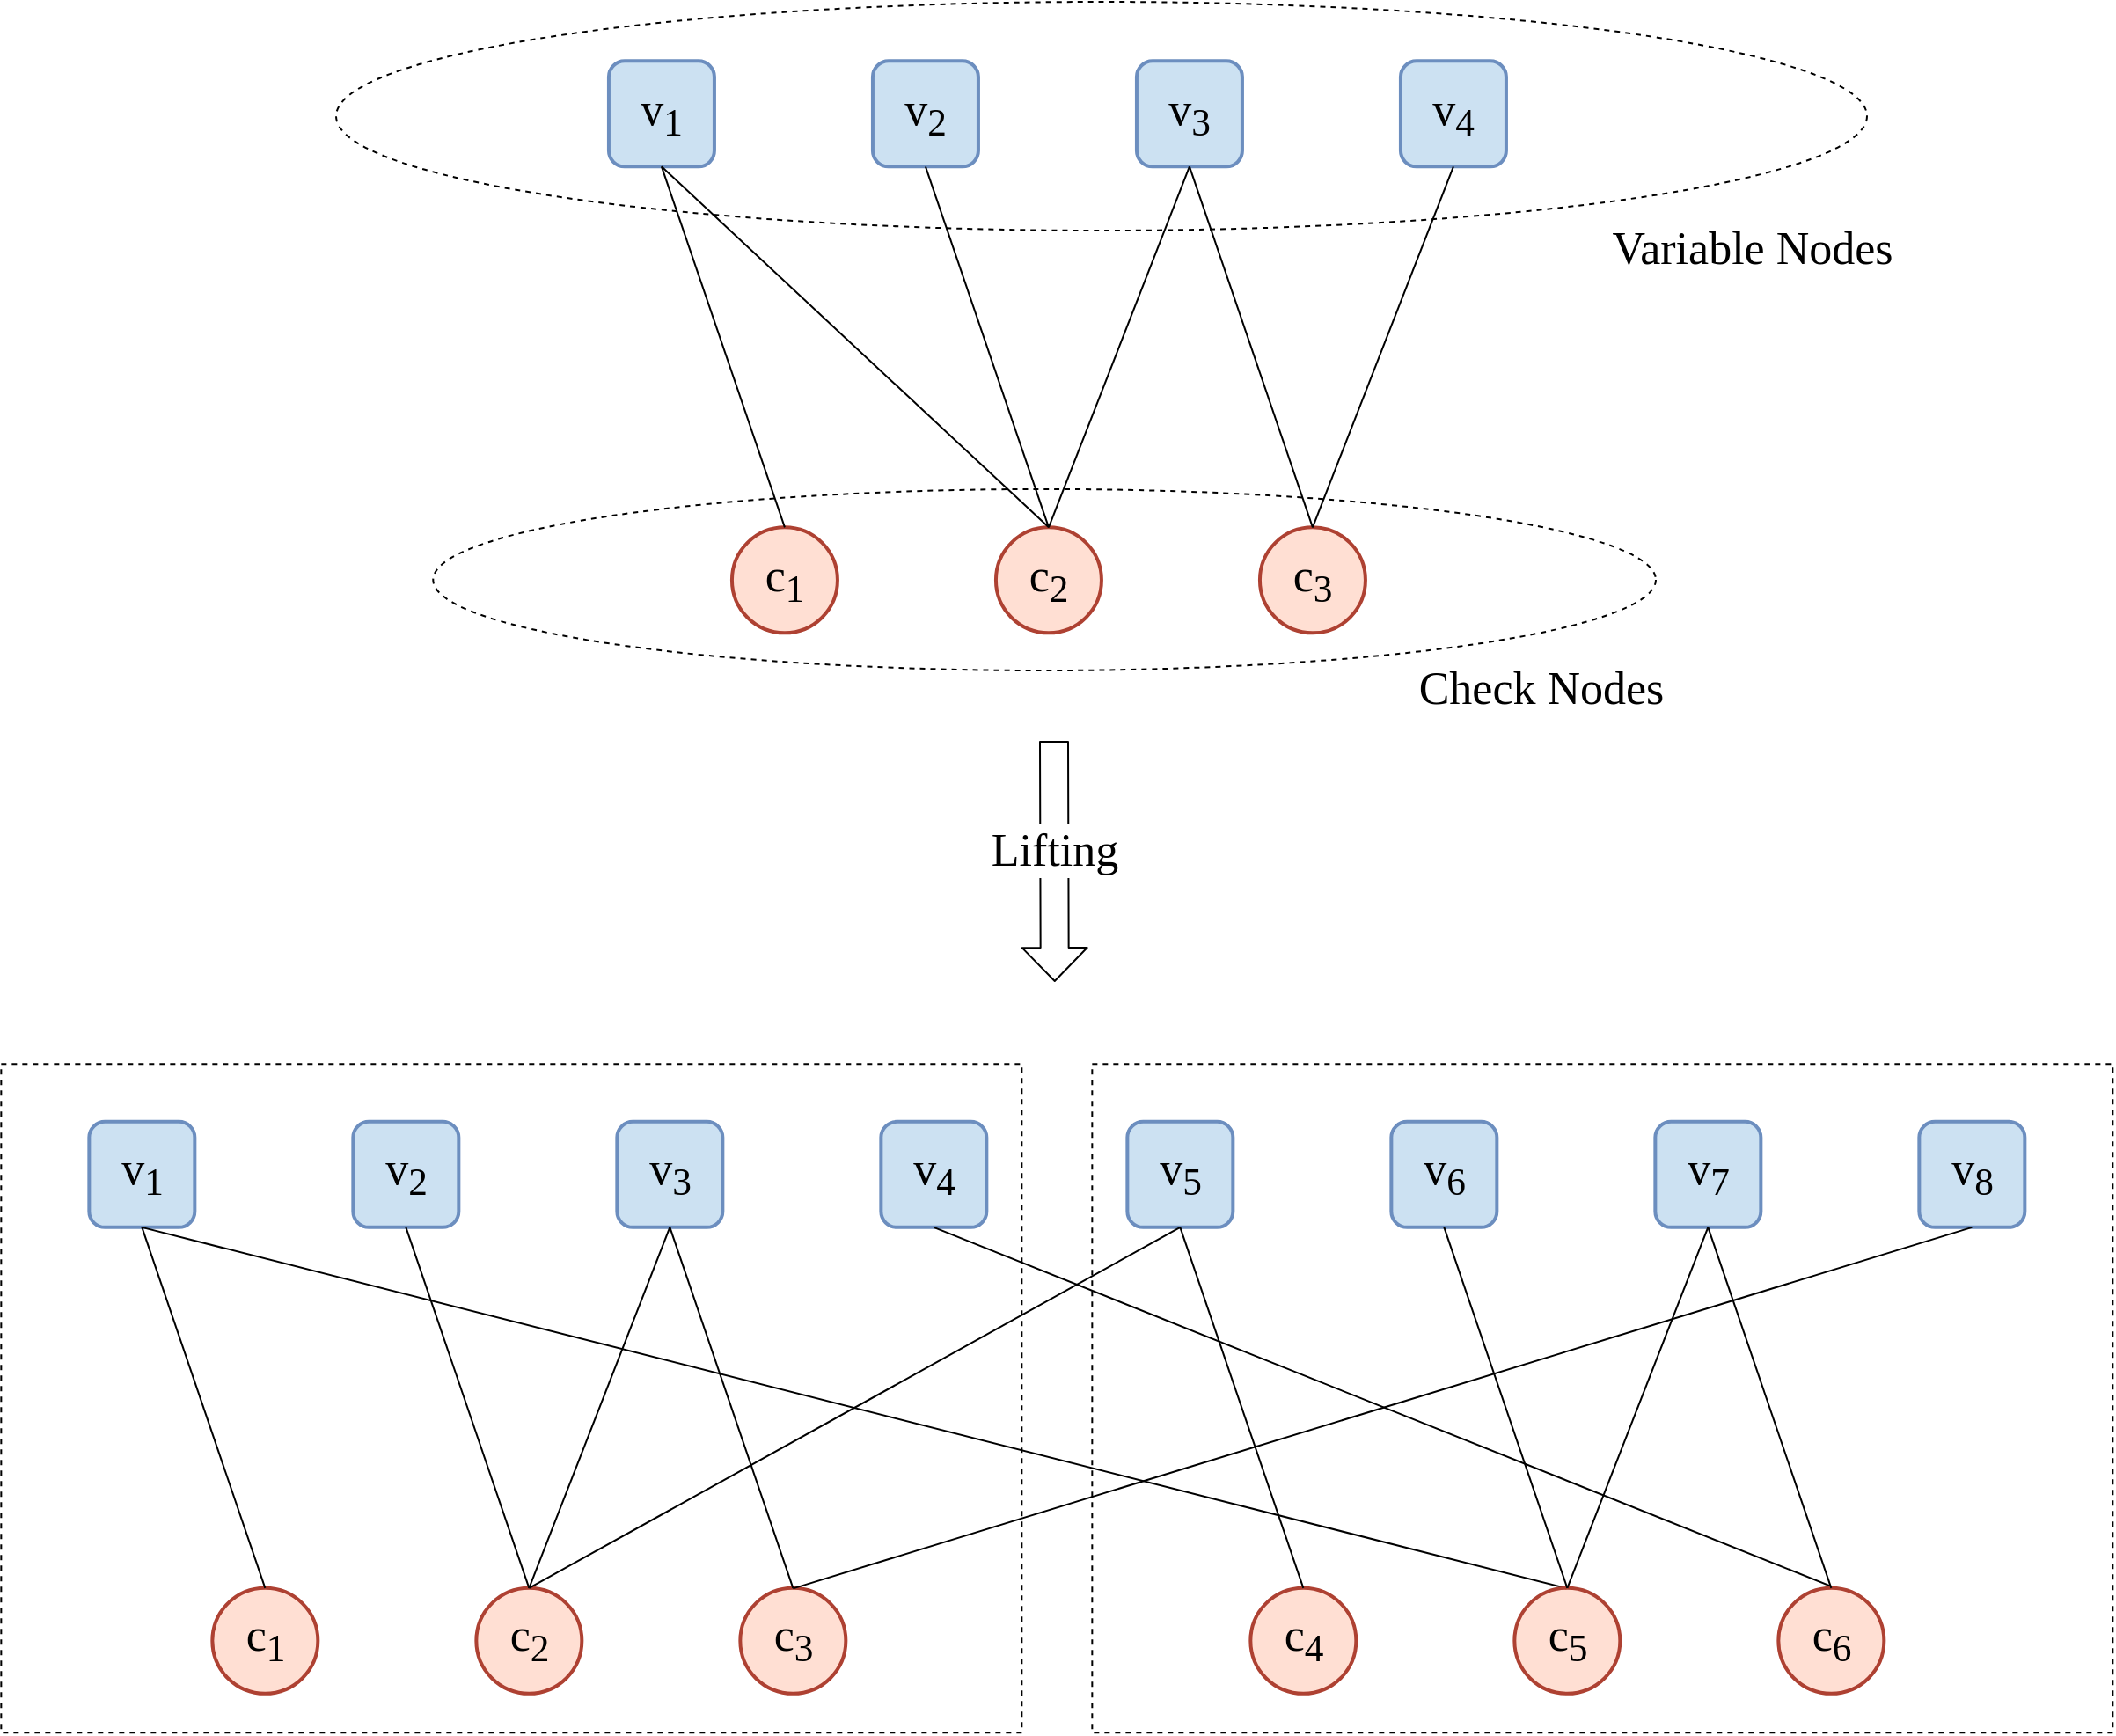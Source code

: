 <mxfile version="12.6.1" type="device"><diagram id="vXZdB02bHOhS67UHvfp6" name="Page-1"><mxGraphModel dx="4124" dy="1498" grid="1" gridSize="10" guides="1" tooltips="1" connect="1" arrows="1" fold="1" page="1" pageScale="1" pageWidth="1500" pageHeight="1200" math="0" shadow="0" extFonts="Utopia^https://fonts.googleapis.com/css?family=Utopia"><root><mxCell id="0"/><mxCell id="1" parent="0"/><mxCell id="cyNLSEHa57JYdthHD8Sp-55" value="" style="ellipse;whiteSpace=wrap;html=1;dashed=1;strokeWidth=1;fillColor=none;fontFamily=Verdana;fontSize=26;" parent="1" vertex="1"><mxGeometry x="395.14" y="366.94" width="694.86" height="103.06" as="geometry"/></mxCell><mxCell id="cyNLSEHa57JYdthHD8Sp-54" value="" style="ellipse;whiteSpace=wrap;html=1;dashed=1;strokeWidth=1;fillColor=none;fontFamily=Verdana;fontSize=26;" parent="1" vertex="1"><mxGeometry x="340" y="90" width="870" height="130" as="geometry"/></mxCell><mxCell id="cyNLSEHa57JYdthHD8Sp-53" value="" style="rounded=0;whiteSpace=wrap;html=1;strokeWidth=1;fillColor=none;fontFamily=Utopia;fontSize=15;dashed=1;FType=g;" parent="1" vertex="1"><mxGeometry x="769.67" y="693.67" width="580" height="380" as="geometry"/></mxCell><mxCell id="cyNLSEHa57JYdthHD8Sp-52" value="" style="rounded=0;whiteSpace=wrap;html=1;strokeWidth=1;fillColor=none;fontFamily=Utopia;fontSize=15;dashed=1;FType=g;" parent="1" vertex="1"><mxGeometry x="149.67" y="693.67" width="580" height="380" as="geometry"/></mxCell><mxCell id="cyNLSEHa57JYdthHD8Sp-1" value="&lt;font style=&quot;font-size: 26px&quot;&gt;c&lt;sub&gt;1&lt;/sub&gt;&lt;/font&gt;" style="ellipse;whiteSpace=wrap;html=1;aspect=fixed;fontFamily=Utopia;fillColor=#ffdfd3;strokeWidth=2;FType=g;strokeColor=#ae4132;" parent="1" vertex="1"><mxGeometry x="564.97" y="388.67" width="60" height="60" as="geometry"/></mxCell><mxCell id="cyNLSEHa57JYdthHD8Sp-2" value="&lt;font style=&quot;font-size: 26px&quot;&gt;c&lt;sub&gt;2&lt;/sub&gt;&lt;/font&gt;" style="ellipse;whiteSpace=wrap;html=1;aspect=fixed;fontFamily=Utopia;fillColor=#ffdfd3;strokeWidth=2;FType=g;strokeColor=#ae4132;" parent="1" vertex="1"><mxGeometry x="714.97" y="388.67" width="60" height="60" as="geometry"/></mxCell><mxCell id="cyNLSEHa57JYdthHD8Sp-3" value="&lt;font style=&quot;font-size: 26px&quot;&gt;c&lt;sub&gt;3&lt;/sub&gt;&lt;/font&gt;" style="ellipse;whiteSpace=wrap;html=1;aspect=fixed;fontFamily=Utopia;fillColor=#ffdfd3;strokeWidth=2;FType=g;strokeColor=#ae4132;" parent="1" vertex="1"><mxGeometry x="864.97" y="388.67" width="60" height="60" as="geometry"/></mxCell><mxCell id="cyNLSEHa57JYdthHD8Sp-6" value="&lt;font style=&quot;font-size: 26px&quot;&gt;v&lt;sub&gt;2&lt;/sub&gt;&lt;/font&gt;" style="rounded=1;whiteSpace=wrap;html=1;fontFamily=Utopia;fillColor=#cce1f2;strokeColor=#6c8ebf;strokeWidth=2;FType=g;" parent="1" vertex="1"><mxGeometry x="644.97" y="123.67" width="60" height="60" as="geometry"/></mxCell><mxCell id="cyNLSEHa57JYdthHD8Sp-9" value="&lt;font style=&quot;font-size: 26px&quot;&gt;v&lt;sub&gt;4&lt;/sub&gt;&lt;/font&gt;" style="rounded=1;whiteSpace=wrap;html=1;fontFamily=Utopia;fillColor=#cce1f2;strokeColor=#6c8ebf;strokeWidth=2;FType=g;" parent="1" vertex="1"><mxGeometry x="944.97" y="123.67" width="60" height="60" as="geometry"/></mxCell><mxCell id="cyNLSEHa57JYdthHD8Sp-13" value="&lt;font style=&quot;font-size: 26px&quot;&gt;v&lt;sub&gt;1&lt;/sub&gt;&lt;/font&gt;" style="rounded=1;whiteSpace=wrap;html=1;fontFamily=Utopia;fillColor=#cce1f2;strokeColor=#6c8ebf;strokeWidth=2;FType=g;" parent="1" vertex="1"><mxGeometry x="494.97" y="123.67" width="60" height="60" as="geometry"/></mxCell><mxCell id="cyNLSEHa57JYdthHD8Sp-14" value="&lt;font style=&quot;font-size: 26px&quot;&gt;v&lt;sub&gt;3&lt;/sub&gt;&lt;/font&gt;" style="rounded=1;whiteSpace=wrap;html=1;fontFamily=Utopia;fillColor=#cce1f2;strokeColor=#6c8ebf;strokeWidth=2;FType=g;" parent="1" vertex="1"><mxGeometry x="794.97" y="123.67" width="60" height="60" as="geometry"/></mxCell><mxCell id="cyNLSEHa57JYdthHD8Sp-16" value="" style="endArrow=none;html=1;fontFamily=Utopia;fontSize=15;entryX=0.5;entryY=1;entryDx=0;entryDy=0;exitX=0.5;exitY=0;exitDx=0;exitDy=0;FType=g;" parent="1" source="cyNLSEHa57JYdthHD8Sp-1" target="cyNLSEHa57JYdthHD8Sp-13" edge="1"><mxGeometry width="50" height="50" relative="1" as="geometry"><mxPoint x="494.97" y="523.67" as="sourcePoint"/><mxPoint x="544.97" y="473.67" as="targetPoint"/></mxGeometry></mxCell><mxCell id="cyNLSEHa57JYdthHD8Sp-18" value="" style="endArrow=none;html=1;fontFamily=Utopia;fontSize=15;exitX=0.5;exitY=0;exitDx=0;exitDy=0;FType=g;" parent="1" source="cyNLSEHa57JYdthHD8Sp-2" edge="1"><mxGeometry width="50" height="50" relative="1" as="geometry"><mxPoint x="633.757" y="388.667" as="sourcePoint"/><mxPoint x="524.97" y="183.67" as="targetPoint"/></mxGeometry></mxCell><mxCell id="cyNLSEHa57JYdthHD8Sp-19" value="" style="endArrow=none;html=1;fontFamily=Utopia;fontSize=15;exitX=0.5;exitY=0;exitDx=0;exitDy=0;FType=g;" parent="1" source="cyNLSEHa57JYdthHD8Sp-2" edge="1"><mxGeometry width="50" height="50" relative="1" as="geometry"><mxPoint x="734.97" y="353.67" as="sourcePoint"/><mxPoint x="674.97" y="183.67" as="targetPoint"/></mxGeometry></mxCell><mxCell id="cyNLSEHa57JYdthHD8Sp-21" value="" style="endArrow=none;html=1;fontFamily=Utopia;fontSize=15;exitX=0.5;exitY=0;exitDx=0;exitDy=0;FType=g;" parent="1" edge="1"><mxGeometry width="50" height="50" relative="1" as="geometry"><mxPoint x="894.97" y="388.67" as="sourcePoint"/><mxPoint x="824.97" y="183.67" as="targetPoint"/></mxGeometry></mxCell><mxCell id="cyNLSEHa57JYdthHD8Sp-22" value="" style="endArrow=none;html=1;fontFamily=Utopia;fontSize=15;exitX=0.5;exitY=0;exitDx=0;exitDy=0;FType=g;" parent="1" source="cyNLSEHa57JYdthHD8Sp-2" edge="1"><mxGeometry width="50" height="50" relative="1" as="geometry"><mxPoint x="894.97" y="388.67" as="sourcePoint"/><mxPoint x="824.97" y="183.67" as="targetPoint"/></mxGeometry></mxCell><mxCell id="cyNLSEHa57JYdthHD8Sp-23" value="" style="endArrow=none;html=1;fontFamily=Utopia;fontSize=15;exitX=0.5;exitY=0;exitDx=0;exitDy=0;FType=g;" parent="1" source="cyNLSEHa57JYdthHD8Sp-3" edge="1"><mxGeometry width="50" height="50" relative="1" as="geometry"><mxPoint x="744.97" y="388.67" as="sourcePoint"/><mxPoint x="974.97" y="183.67" as="targetPoint"/></mxGeometry></mxCell><mxCell id="cyNLSEHa57JYdthHD8Sp-24" value="&lt;font style=&quot;font-size: 26px&quot;&gt;c&lt;sub&gt;1&lt;/sub&gt;&lt;/font&gt;" style="ellipse;whiteSpace=wrap;html=1;aspect=fixed;fontFamily=Utopia;fillColor=#ffdfd3;strokeWidth=2;FType=g;strokeColor=#ae4132;" parent="1" vertex="1"><mxGeometry x="269.67" y="991.43" width="60" height="60" as="geometry"/></mxCell><mxCell id="cyNLSEHa57JYdthHD8Sp-25" value="&lt;font style=&quot;font-size: 26px&quot;&gt;c&lt;sub&gt;2&lt;/sub&gt;&lt;/font&gt;" style="ellipse;whiteSpace=wrap;html=1;aspect=fixed;fontFamily=Utopia;fillColor=#ffdfd3;strokeWidth=2;FType=g;strokeColor=#ae4132;" parent="1" vertex="1"><mxGeometry x="419.67" y="991.43" width="60" height="60" as="geometry"/></mxCell><mxCell id="cyNLSEHa57JYdthHD8Sp-26" value="&lt;font style=&quot;font-size: 26px&quot;&gt;c&lt;sub&gt;3&lt;/sub&gt;&lt;/font&gt;" style="ellipse;whiteSpace=wrap;html=1;aspect=fixed;fontFamily=Utopia;fillColor=#ffdfd3;strokeWidth=2;FType=g;strokeColor=#ae4132;" parent="1" vertex="1"><mxGeometry x="569.67" y="991.43" width="60" height="60" as="geometry"/></mxCell><mxCell id="cyNLSEHa57JYdthHD8Sp-27" value="&lt;font style=&quot;font-size: 26px&quot;&gt;v&lt;sub&gt;2&lt;/sub&gt;&lt;/font&gt;" style="rounded=1;whiteSpace=wrap;html=1;fontFamily=Utopia;fillColor=#cce1f2;strokeColor=#6c8ebf;strokeWidth=2;FType=g;" parent="1" vertex="1"><mxGeometry x="349.67" y="726.43" width="60" height="60" as="geometry"/></mxCell><mxCell id="cyNLSEHa57JYdthHD8Sp-28" value="&lt;font style=&quot;font-size: 26px&quot;&gt;v&lt;sub&gt;4&lt;/sub&gt;&lt;/font&gt;" style="rounded=1;whiteSpace=wrap;html=1;fontFamily=Utopia;fillColor=#cce1f2;strokeColor=#6c8ebf;strokeWidth=2;FType=g;" parent="1" vertex="1"><mxGeometry x="649.67" y="726.43" width="60" height="60" as="geometry"/></mxCell><mxCell id="cyNLSEHa57JYdthHD8Sp-29" value="&lt;font style=&quot;font-size: 26px&quot;&gt;v&lt;sub&gt;1&lt;/sub&gt;&lt;/font&gt;" style="rounded=1;whiteSpace=wrap;html=1;fontFamily=Utopia;fillColor=#cce1f2;strokeColor=#6c8ebf;strokeWidth=2;FType=g;" parent="1" vertex="1"><mxGeometry x="199.67" y="726.43" width="60" height="60" as="geometry"/></mxCell><mxCell id="cyNLSEHa57JYdthHD8Sp-30" value="&lt;font style=&quot;font-size: 26px&quot;&gt;v&lt;sub&gt;3&lt;/sub&gt;&lt;/font&gt;" style="rounded=1;whiteSpace=wrap;html=1;fontFamily=Utopia;fillColor=#cce1f2;strokeColor=#6c8ebf;strokeWidth=2;FType=g;" parent="1" vertex="1"><mxGeometry x="499.67" y="726.43" width="60" height="60" as="geometry"/></mxCell><mxCell id="cyNLSEHa57JYdthHD8Sp-31" value="" style="endArrow=none;html=1;fontFamily=Utopia;fontSize=15;entryX=0.5;entryY=1;entryDx=0;entryDy=0;exitX=0.5;exitY=0;exitDx=0;exitDy=0;FType=g;" parent="1" source="cyNLSEHa57JYdthHD8Sp-24" target="cyNLSEHa57JYdthHD8Sp-29" edge="1"><mxGeometry width="50" height="50" relative="1" as="geometry"><mxPoint x="199.67" y="1126.43" as="sourcePoint"/><mxPoint x="249.67" y="1076.43" as="targetPoint"/></mxGeometry></mxCell><mxCell id="cyNLSEHa57JYdthHD8Sp-32" value="" style="endArrow=none;html=1;fontFamily=Utopia;fontSize=15;FType=g;" parent="1" edge="1"><mxGeometry width="50" height="50" relative="1" as="geometry"><mxPoint x="1039.67" y="991.67" as="sourcePoint"/><mxPoint x="229.67" y="786.43" as="targetPoint"/></mxGeometry></mxCell><mxCell id="cyNLSEHa57JYdthHD8Sp-33" value="" style="endArrow=none;html=1;fontFamily=Utopia;fontSize=15;exitX=0.5;exitY=0;exitDx=0;exitDy=0;FType=g;" parent="1" source="cyNLSEHa57JYdthHD8Sp-25" edge="1"><mxGeometry width="50" height="50" relative="1" as="geometry"><mxPoint x="439.67" y="956.43" as="sourcePoint"/><mxPoint x="379.67" y="786.43" as="targetPoint"/></mxGeometry></mxCell><mxCell id="cyNLSEHa57JYdthHD8Sp-34" value="" style="endArrow=none;html=1;fontFamily=Utopia;fontSize=15;exitX=0.5;exitY=0;exitDx=0;exitDy=0;FType=g;" parent="1" edge="1"><mxGeometry width="50" height="50" relative="1" as="geometry"><mxPoint x="599.67" y="991.43" as="sourcePoint"/><mxPoint x="529.67" y="786.43" as="targetPoint"/></mxGeometry></mxCell><mxCell id="cyNLSEHa57JYdthHD8Sp-35" value="" style="endArrow=none;html=1;fontFamily=Utopia;fontSize=15;exitX=0.5;exitY=0;exitDx=0;exitDy=0;FType=g;" parent="1" source="cyNLSEHa57JYdthHD8Sp-25" edge="1"><mxGeometry width="50" height="50" relative="1" as="geometry"><mxPoint x="599.67" y="991.43" as="sourcePoint"/><mxPoint x="529.67" y="786.43" as="targetPoint"/></mxGeometry></mxCell><mxCell id="cyNLSEHa57JYdthHD8Sp-36" value="" style="endArrow=none;html=1;fontFamily=Utopia;fontSize=15;exitX=0.665;exitY=0.05;exitDx=0;exitDy=0;exitPerimeter=0;FType=g;" parent="1" source="cyNLSEHa57JYdthHD8Sp-41" edge="1"><mxGeometry width="50" height="50" relative="1" as="geometry"><mxPoint x="449.67" y="991.43" as="sourcePoint"/><mxPoint x="679.67" y="786.43" as="targetPoint"/></mxGeometry></mxCell><mxCell id="cyNLSEHa57JYdthHD8Sp-37" value="Lifting" style="shape=flexArrow;endArrow=classic;html=1;fontFamily=Utopia;fontSize=26;verticalAlign=top;labelPosition=center;verticalLabelPosition=top;align=center;width=16;FType=g;" parent="1" edge="1"><mxGeometry x="-0.416" width="50" height="50" relative="1" as="geometry"><mxPoint x="748" y="510" as="sourcePoint"/><mxPoint x="748.38" y="647.02" as="targetPoint"/><mxPoint as="offset"/></mxGeometry></mxCell><mxCell id="cyNLSEHa57JYdthHD8Sp-39" value="&lt;font style=&quot;font-size: 26px&quot;&gt;c&lt;sub&gt;4&lt;/sub&gt;&lt;/font&gt;" style="ellipse;whiteSpace=wrap;html=1;aspect=fixed;fontFamily=Utopia;fillColor=#ffdfd3;strokeWidth=2;FType=g;strokeColor=#ae4132;" parent="1" vertex="1"><mxGeometry x="859.67" y="991.43" width="60" height="60" as="geometry"/></mxCell><mxCell id="cyNLSEHa57JYdthHD8Sp-40" value="&lt;font style=&quot;font-size: 26px&quot;&gt;c&lt;sub&gt;5&lt;/sub&gt;&lt;/font&gt;" style="ellipse;whiteSpace=wrap;html=1;aspect=fixed;fontFamily=Utopia;fillColor=#ffdfd3;strokeWidth=2;FType=g;strokeColor=#ae4132;" parent="1" vertex="1"><mxGeometry x="1009.67" y="991.43" width="60" height="60" as="geometry"/></mxCell><mxCell id="cyNLSEHa57JYdthHD8Sp-41" value="&lt;font style=&quot;font-size: 26px&quot;&gt;c&lt;sub&gt;6&lt;/sub&gt;&lt;/font&gt;" style="ellipse;whiteSpace=wrap;html=1;aspect=fixed;fontFamily=Utopia;fillColor=#ffdfd3;strokeWidth=2;FType=g;strokeColor=#ae4132;" parent="1" vertex="1"><mxGeometry x="1159.67" y="991.43" width="60" height="60" as="geometry"/></mxCell><mxCell id="cyNLSEHa57JYdthHD8Sp-42" value="&lt;font style=&quot;font-size: 26px&quot;&gt;v&lt;sub&gt;6&lt;/sub&gt;&lt;/font&gt;" style="rounded=1;whiteSpace=wrap;html=1;fontFamily=Utopia;fillColor=#cce1f2;strokeColor=#6c8ebf;strokeWidth=2;FType=g;" parent="1" vertex="1"><mxGeometry x="939.67" y="726.43" width="60" height="60" as="geometry"/></mxCell><mxCell id="cyNLSEHa57JYdthHD8Sp-43" value="&lt;font style=&quot;font-size: 26px&quot;&gt;v&lt;sub&gt;8&lt;/sub&gt;&lt;/font&gt;" style="rounded=1;whiteSpace=wrap;html=1;fontFamily=Utopia;fillColor=#cce1f2;strokeColor=#6c8ebf;strokeWidth=2;FType=g;" parent="1" vertex="1"><mxGeometry x="1239.67" y="726.43" width="60" height="60" as="geometry"/></mxCell><mxCell id="cyNLSEHa57JYdthHD8Sp-44" value="&lt;font style=&quot;font-size: 26px&quot;&gt;v&lt;sub&gt;5&lt;/sub&gt;&lt;/font&gt;" style="rounded=1;whiteSpace=wrap;html=1;fontFamily=Utopia;fillColor=#cce1f2;strokeColor=#6c8ebf;strokeWidth=2;FType=g;" parent="1" vertex="1"><mxGeometry x="789.67" y="726.43" width="60" height="60" as="geometry"/></mxCell><mxCell id="cyNLSEHa57JYdthHD8Sp-45" value="&lt;font style=&quot;font-size: 26px&quot;&gt;v&lt;sub&gt;7&lt;/sub&gt;&lt;/font&gt;" style="rounded=1;whiteSpace=wrap;html=1;fontFamily=Utopia;fillColor=#cce1f2;strokeColor=#6c8ebf;strokeWidth=2;FType=g;" parent="1" vertex="1"><mxGeometry x="1089.67" y="726.43" width="60" height="60" as="geometry"/></mxCell><mxCell id="cyNLSEHa57JYdthHD8Sp-46" value="" style="endArrow=none;html=1;fontFamily=Utopia;fontSize=15;entryX=0.5;entryY=1;entryDx=0;entryDy=0;exitX=0.5;exitY=0;exitDx=0;exitDy=0;FType=g;" parent="1" source="cyNLSEHa57JYdthHD8Sp-39" target="cyNLSEHa57JYdthHD8Sp-44" edge="1"><mxGeometry width="50" height="50" relative="1" as="geometry"><mxPoint x="789.67" y="1126.43" as="sourcePoint"/><mxPoint x="839.67" y="1076.43" as="targetPoint"/></mxGeometry></mxCell><mxCell id="cyNLSEHa57JYdthHD8Sp-47" value="" style="endArrow=none;html=1;fontFamily=Utopia;fontSize=15;exitX=0.5;exitY=0;exitDx=0;exitDy=0;FType=g;" parent="1" source="cyNLSEHa57JYdthHD8Sp-25" edge="1"><mxGeometry width="50" height="50" relative="1" as="geometry"><mxPoint x="928.457" y="991.427" as="sourcePoint"/><mxPoint x="819.67" y="786.43" as="targetPoint"/></mxGeometry></mxCell><mxCell id="cyNLSEHa57JYdthHD8Sp-48" value="" style="endArrow=none;html=1;fontFamily=Utopia;fontSize=15;exitX=0.5;exitY=0;exitDx=0;exitDy=0;FType=g;" parent="1" source="cyNLSEHa57JYdthHD8Sp-40" edge="1"><mxGeometry width="50" height="50" relative="1" as="geometry"><mxPoint x="1029.67" y="956.43" as="sourcePoint"/><mxPoint x="969.67" y="786.43" as="targetPoint"/></mxGeometry></mxCell><mxCell id="cyNLSEHa57JYdthHD8Sp-49" value="" style="endArrow=none;html=1;fontFamily=Utopia;fontSize=15;exitX=0.5;exitY=0;exitDx=0;exitDy=0;FType=g;" parent="1" edge="1"><mxGeometry width="50" height="50" relative="1" as="geometry"><mxPoint x="1189.67" y="991.43" as="sourcePoint"/><mxPoint x="1119.67" y="786.43" as="targetPoint"/></mxGeometry></mxCell><mxCell id="cyNLSEHa57JYdthHD8Sp-50" value="" style="endArrow=none;html=1;fontFamily=Utopia;fontSize=15;exitX=0.5;exitY=0;exitDx=0;exitDy=0;FType=g;" parent="1" source="cyNLSEHa57JYdthHD8Sp-40" edge="1"><mxGeometry width="50" height="50" relative="1" as="geometry"><mxPoint x="1189.67" y="991.43" as="sourcePoint"/><mxPoint x="1119.67" y="786.43" as="targetPoint"/></mxGeometry></mxCell><mxCell id="cyNLSEHa57JYdthHD8Sp-51" value="" style="endArrow=none;html=1;fontFamily=Utopia;fontSize=15;FType=g;" parent="1" edge="1"><mxGeometry width="50" height="50" relative="1" as="geometry"><mxPoint x="599.67" y="991.67" as="sourcePoint"/><mxPoint x="1269.67" y="786.43" as="targetPoint"/></mxGeometry></mxCell><mxCell id="cyNLSEHa57JYdthHD8Sp-57" value="&lt;font face=&quot;Utopia&quot;&gt;Variable Nodes&lt;/font&gt;" style="text;html=1;strokeColor=none;fillColor=none;align=center;verticalAlign=middle;whiteSpace=wrap;rounded=0;dashed=1;fontFamily=Verdana;fontSize=26;" parent="1" vertex="1"><mxGeometry x="1040" y="220" width="210.33" height="20" as="geometry"/></mxCell><mxCell id="cyNLSEHa57JYdthHD8Sp-60" value="&lt;font face=&quot;Utopia&quot;&gt;Check Nodes&lt;/font&gt;" style="text;html=1;strokeColor=none;fillColor=none;align=center;verticalAlign=middle;whiteSpace=wrap;rounded=0;dashed=1;fontFamily=Verdana;fontSize=26;" parent="1" vertex="1"><mxGeometry x="919.67" y="470" width="210.33" height="20" as="geometry"/></mxCell></root></mxGraphModel></diagram></mxfile>